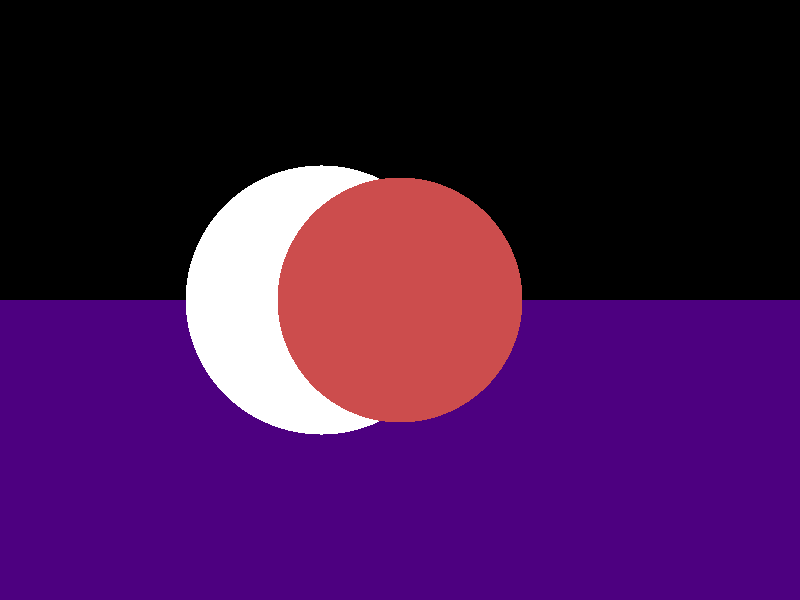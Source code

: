 camera {
  location  <-10, 0, 0>
  up        <0,  1,  0>
  right     <0, 0, 1.33333>
  look_at   <0, 0, 0>
}

light_source {<-12, 8, 7> color rgb <1.0, 1.0, 1.0>}

sphere { <0, 0, 0>, 2
  pigment { color rgb <0.8, 0.3, 0.3>}
}

sphere { <6, 0, -2>, 3.5
  pigment { color rgb <1.0, 1.0, 1.0>}
}

plane {<0, 1, 0>, -4
      pigment {color rgb <0.3, 0.0, 0.5>}
}
